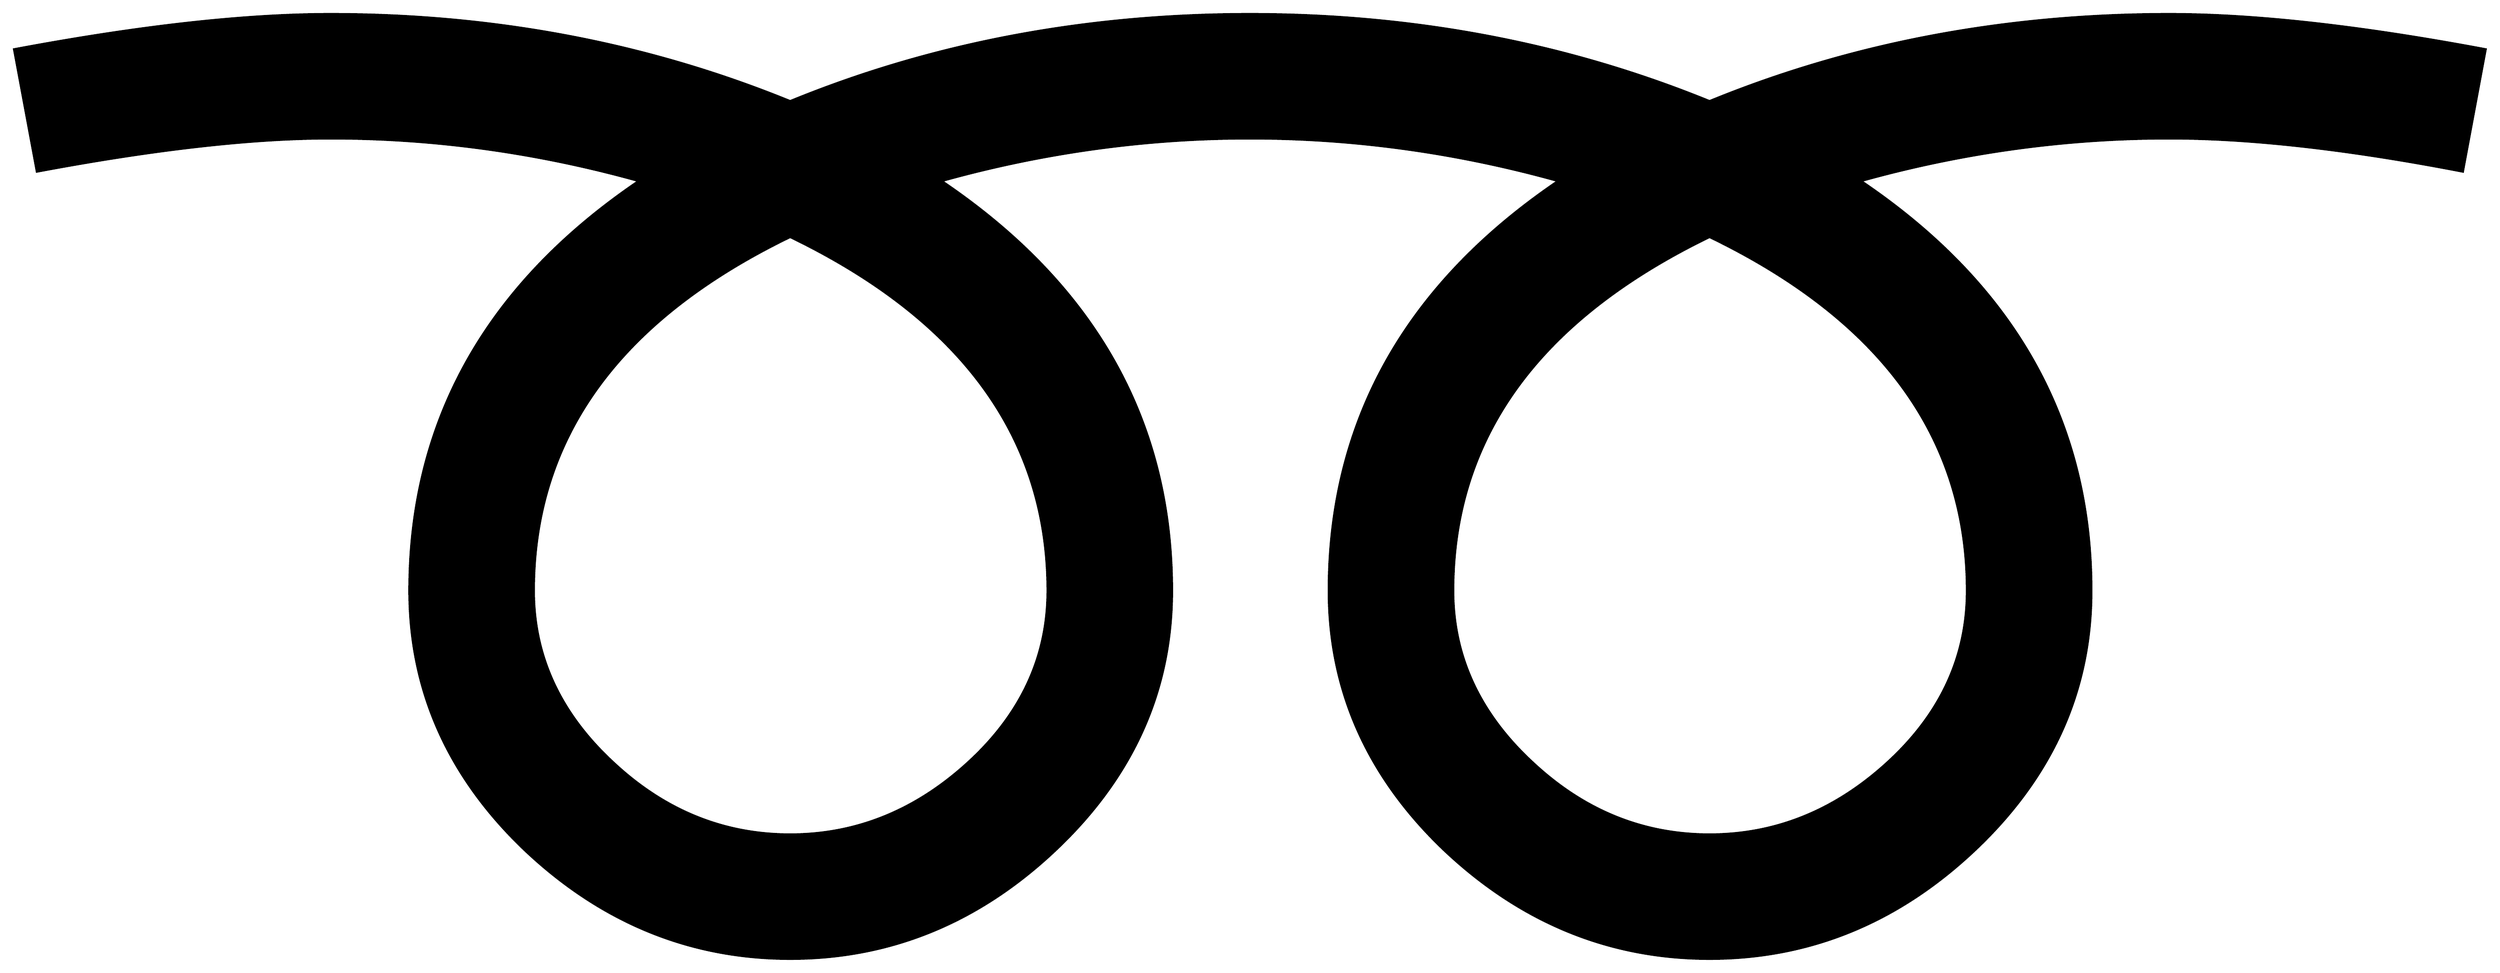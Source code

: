 


\begin{tikzpicture}[y=0.80pt, x=0.80pt, yscale=-1.0, xscale=1.0, inner sep=0pt, outer sep=0pt]
\begin{scope}[shift={(100.0,1579.0)},nonzero rule]
  \path[draw=.,fill=.,line width=1.600pt] (2494.0,-877.0) --
    (2472.0,-759.0) .. controls (2362.0,-780.333) and
    (2267.667,-791.0) .. (2189.0,-791.0) .. controls
    (2089.0,-791.0) and (1990.0,-777.333) .. (1892.0,-750.0) ..
    controls (2040.0,-650.0) and (2114.0,-518.333) ..
    (2114.0,-355.0) .. controls (2114.0,-259.0) and
    (2076.667,-175.667) .. (2002.0,-105.0) .. controls
    (1928.0,-35.0) and (1842.667,0.0) .. (1746.0,0.0) .. controls
    (1649.333,0.0) and (1564.0,-35.0) .. (1490.0,-105.0) ..
    controls (1416.0,-175.667) and (1379.0,-259.0) ..
    (1379.0,-355.0) .. controls (1379.0,-518.333) and
    (1452.667,-650.0) .. (1600.0,-750.0) .. controls
    (1502.0,-777.333) and (1403.0,-791.0) .. (1303.0,-791.0) ..
    controls (1203.0,-791.0) and (1104.0,-777.333) ..
    (1006.0,-750.0) .. controls (1154.0,-650.0) and
    (1228.0,-518.333) .. (1228.0,-355.0) .. controls
    (1228.0,-259.0) and (1190.667,-175.667) .. (1116.0,-105.0) ..
    controls (1042.0,-35.0) and (956.667,0.0) .. (860.0,0.0) ..
    controls (763.333,0.0) and (678.0,-35.0) .. (604.0,-105.0) ..
    controls (530.0,-175.667) and (493.0,-259.0) .. (493.0,-355.0)
    .. controls (493.0,-518.333) and (566.667,-650.0) ..
    (714.0,-750.0) .. controls (616.0,-777.333) and (517.0,-791.0)
    .. (417.0,-791.0) .. controls (341.667,-791.0) and
    (247.333,-780.333) .. (134.0,-759.0) -- (112.0,-877.0) ..
    controls (232.667,-899.667) and (334.333,-911.0) .. (417.0,-911.0)
    .. controls (575.0,-911.0) and (722.667,-883.0) ..
    (860.0,-827.0) .. controls (996.667,-883.0) and
    (1144.333,-911.0) .. (1303.0,-911.0) .. controls
    (1461.0,-911.0) and (1608.667,-883.0) .. (1746.0,-827.0) ..
    controls (1882.667,-883.0) and (2030.333,-911.0) ..
    (2189.0,-911.0) .. controls (2271.667,-911.0) and
    (2373.333,-899.667) .. (2494.0,-877.0) -- cycle(1994.0,-355.0)
    .. controls (1994.0,-502.333) and (1911.333,-616.0) ..
    (1746.0,-696.0) .. controls (1581.333,-616.0) and
    (1499.0,-502.333) .. (1499.0,-355.0) .. controls
    (1499.0,-291.667) and (1524.667,-236.333) .. (1576.0,-189.0) ..
    controls (1625.333,-143.0) and (1682.0,-120.0) ..
    (1746.0,-120.0) .. controls (1810.0,-120.0) and
    (1867.333,-143.333) .. (1918.0,-190.0) .. controls
    (1968.667,-236.667) and (1994.0,-291.667) .. (1994.0,-355.0) --
    cycle(1108.0,-355.0) .. controls (1108.0,-502.333) and
    (1025.333,-616.0) .. (860.0,-696.0) .. controls (695.333,-616.0)
    and (613.0,-502.333) .. (613.0,-355.0) .. controls
    (613.0,-291.667) and (638.667,-236.333) .. (690.0,-189.0) ..
    controls (739.333,-143.0) and (796.0,-120.0) .. (860.0,-120.0)
    .. controls (924.0,-120.0) and (981.333,-143.333) ..
    (1032.0,-190.0) .. controls (1082.667,-236.667) and
    (1108.0,-291.667) .. (1108.0,-355.0) -- cycle;
\end{scope}

\end{tikzpicture}

